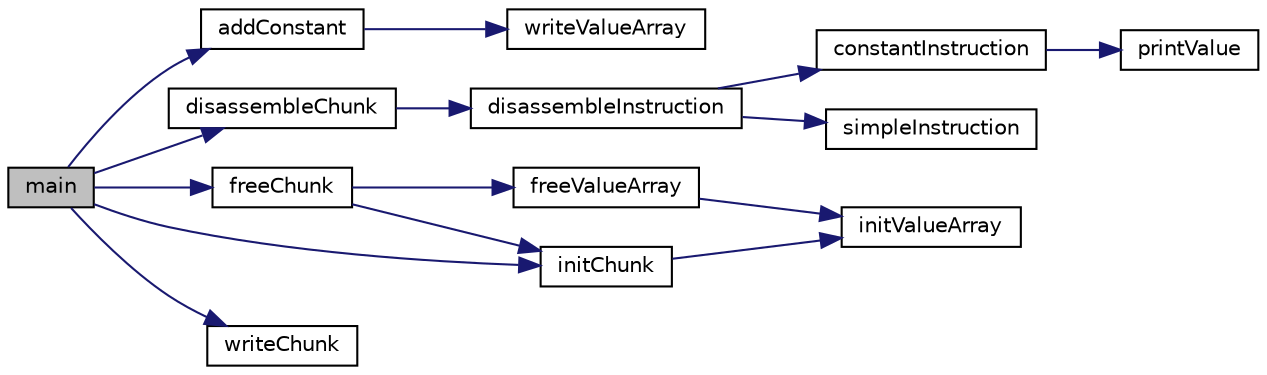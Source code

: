 digraph "main"
{
 // INTERACTIVE_SVG=YES
 // LATEX_PDF_SIZE
  edge [fontname="Helvetica",fontsize="10",labelfontname="Helvetica",labelfontsize="10"];
  node [fontname="Helvetica",fontsize="10",shape=record];
  rankdir="LR";
  Node1 [label="main",height=0.2,width=0.4,color="black", fillcolor="grey75", style="filled", fontcolor="black",tooltip=" "];
  Node1 -> Node2 [color="midnightblue",fontsize="10",style="solid",fontname="Helvetica"];
  Node2 [label="addConstant",height=0.2,width=0.4,color="black", fillcolor="white", style="filled",URL="$chunk_8c.html#ade1c9eed6f03b09db332b7ddf4639f5f",tooltip="Add a constant value to the given chunk."];
  Node2 -> Node3 [color="midnightblue",fontsize="10",style="solid",fontname="Helvetica"];
  Node3 [label="writeValueArray",height=0.2,width=0.4,color="black", fillcolor="white", style="filled",URL="$value_8c.html#a38e75520b9468a64c7bf5ada90e017c2",tooltip="Write a value to the end of the given array."];
  Node1 -> Node4 [color="midnightblue",fontsize="10",style="solid",fontname="Helvetica"];
  Node4 [label="disassembleChunk",height=0.2,width=0.4,color="black", fillcolor="white", style="filled",URL="$debug_8c.html#a29c4d1ee6794982df52188aebd8f224d",tooltip="Write a chunk and its data to STDOUT."];
  Node4 -> Node5 [color="midnightblue",fontsize="10",style="solid",fontname="Helvetica"];
  Node5 [label="disassembleInstruction",height=0.2,width=0.4,color="black", fillcolor="white", style="filled",URL="$debug_8c.html#a867d9e6add2fbc6340e590e71776fa78",tooltip="Write the OpCode instruction to STDOUT."];
  Node5 -> Node6 [color="midnightblue",fontsize="10",style="solid",fontname="Helvetica"];
  Node6 [label="constantInstruction",height=0.2,width=0.4,color="black", fillcolor="white", style="filled",URL="$debug_8c.html#a8f5a369035da87257083bcec90bc3487",tooltip=" "];
  Node6 -> Node7 [color="midnightblue",fontsize="10",style="solid",fontname="Helvetica"];
  Node7 [label="printValue",height=0.2,width=0.4,color="black", fillcolor="white", style="filled",URL="$value_8c.html#a82c711c20ecc604872af80107c561375",tooltip=" "];
  Node5 -> Node8 [color="midnightblue",fontsize="10",style="solid",fontname="Helvetica"];
  Node8 [label="simpleInstruction",height=0.2,width=0.4,color="black", fillcolor="white", style="filled",URL="$debug_8c.html#aa3fe8041f8d02a586ddfb81f95048b7f",tooltip=" "];
  Node1 -> Node9 [color="midnightblue",fontsize="10",style="solid",fontname="Helvetica"];
  Node9 [label="freeChunk",height=0.2,width=0.4,color="black", fillcolor="white", style="filled",URL="$chunk_8c.html#ad8d91576259f317ef240aad402880875",tooltip="Free up the resources used by the given chunk."];
  Node9 -> Node10 [color="midnightblue",fontsize="10",style="solid",fontname="Helvetica"];
  Node10 [label="freeValueArray",height=0.2,width=0.4,color="black", fillcolor="white", style="filled",URL="$value_8c.html#a0c97a46aa82855c0fdc378ab019c5838",tooltip="Free up the resources used by the given array."];
  Node10 -> Node11 [color="midnightblue",fontsize="10",style="solid",fontname="Helvetica"];
  Node11 [label="initValueArray",height=0.2,width=0.4,color="black", fillcolor="white", style="filled",URL="$value_8c.html#a6b3e6aaa3c61222073b87c5c033c9370",tooltip="Initialise an empty array."];
  Node9 -> Node12 [color="midnightblue",fontsize="10",style="solid",fontname="Helvetica"];
  Node12 [label="initChunk",height=0.2,width=0.4,color="black", fillcolor="white", style="filled",URL="$chunk_8c.html#a6fb4c9316c5daf0ff4bd05af12e31849",tooltip="Initialise an empty chunk."];
  Node12 -> Node11 [color="midnightblue",fontsize="10",style="solid",fontname="Helvetica"];
  Node1 -> Node12 [color="midnightblue",fontsize="10",style="solid",fontname="Helvetica"];
  Node1 -> Node13 [color="midnightblue",fontsize="10",style="solid",fontname="Helvetica"];
  Node13 [label="writeChunk",height=0.2,width=0.4,color="black", fillcolor="white", style="filled",URL="$chunk_8c.html#a39f84cc445d6fcd885816a3bd6dab12b",tooltip="Write a byte to the end of the given chunk."];
}
